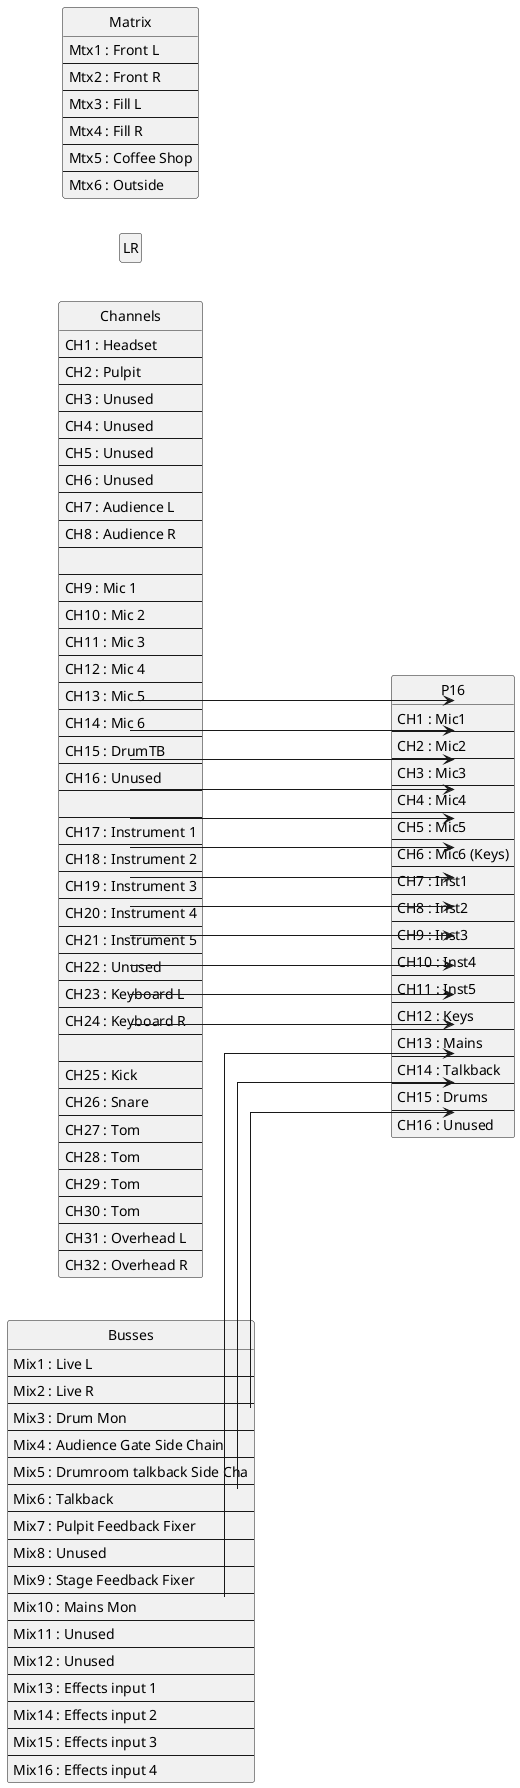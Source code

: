 @startuml

' hide the spot
 hide circle
' avoid problems with angled crows feet
skinparam linetype ortho
left to right direction
hide empty members

entity "Channels" as channels {
     CH1 : Headset
	--
     CH2 : Pulpit
	--
     CH3 : Unused
	--
     CH4 : Unused
	--
     CH5 : Unused
	--
     CH6 : Unused
	--
     CH7 : Audience L
	--
     CH8 : Audience R
	--
 
	--
     CH9 : Mic 1
	--
     CH10 : Mic 2
	--
     CH11 : Mic 3
	--
     CH12 : Mic 4
	--
     CH13 : Mic 5
	--
     CH14 : Mic 6
	--
     CH15 : DrumTB
	--
     CH16 : Unused
	--
 
	--
     CH17 : Instrument 1
	--
     CH18 : Instrument 2
	--
     CH19 : Instrument 3
	--
     CH20 : Instrument 4
	--
     CH21 : Instrument 5
	--
     CH22 : Unused
	--
     CH23 : Keyboard L
	--
     CH24 : Keyboard R
	--
 
	--
     CH25 : Kick
	--
     CH26 : Snare
	--
     CH27 : Tom
	--
     CH28 : Tom
	--
     CH29 : Tom
	--
     CH30 : Tom
	--
     CH31 : Overhead L
	--
     CH32 : Overhead R
}

entity "Busses" as busses {
  Mix1 : Live L
	--
  Mix2 : Live R
	--
  Mix3 : Drum Mon
	--
  Mix4 : Audience Gate Side Chain
	--
  Mix5 : Drumroom talkback Side Cha
	--
  Mix6 : Talkback
	--
  Mix7 : Pulpit Feedback Fixer
	--
  Mix8 : Unused
	--
  Mix9 : Stage Feedback Fixer
	--
  Mix10 : Mains Mon
	--
  Mix11 : Unused
	--
  Mix12 : Unused
	--
  Mix13 : Effects input 1
	--
  Mix14 : Effects input 2
	--
  Mix15 : Effects input 3
	--
  Mix16 : Effects input 4
}

entity "P16" as p16 {
CH1 : Mic1
--
CH2 : Mic2
--
CH3 : Mic3
--
CH4 : Mic4
--
CH5 : Mic5
--
CH6 : Mic6 (Keys)
--
CH7 : Inst1
--
CH8 : Inst2
--
CH9 : Inst3
--
CH10 : Inst4
--
CH11 : Inst5
--
CH12 : Keys
--
CH13 : Mains
--
CH14 : Talkback
--
CH15 : Drums
--
CH16 : Unused
}


channels::CH9 ---> p16::CH9
channels::CH10 ---> p16::CH2
channels::CH11 ---> p16::CH3
channels::CH12 ---> p16::CH4
channels::CH13 ---> p16::CH5
channels::CH14 ---> p16::CH6
channels::CH17 ---> p16::CH7
channels::CH18 ---> p16::CH8
channels::CH19 ---> p16::CH9
channels::CH20 ---> p16::CH10
channels::CH21 ---> p16::CH11
channels::CH23 ---> p16::CH12
busses::Mix10 ---> p16::CH13
busses::Mix6 ---> p16::CH14
busses::Mix3 ---> p16::CH15

entity "LR" as lr {
}

entity "Matrix" as matrix {
    Mtx1 : Front L
	--
    Mtx2 : Front R
	--
    Mtx3 : Fill L
	--
    Mtx4 : Fill R
	--
    Mtx5 : Coffee Shop
	--
    Mtx6 : Outside
}


@enduml